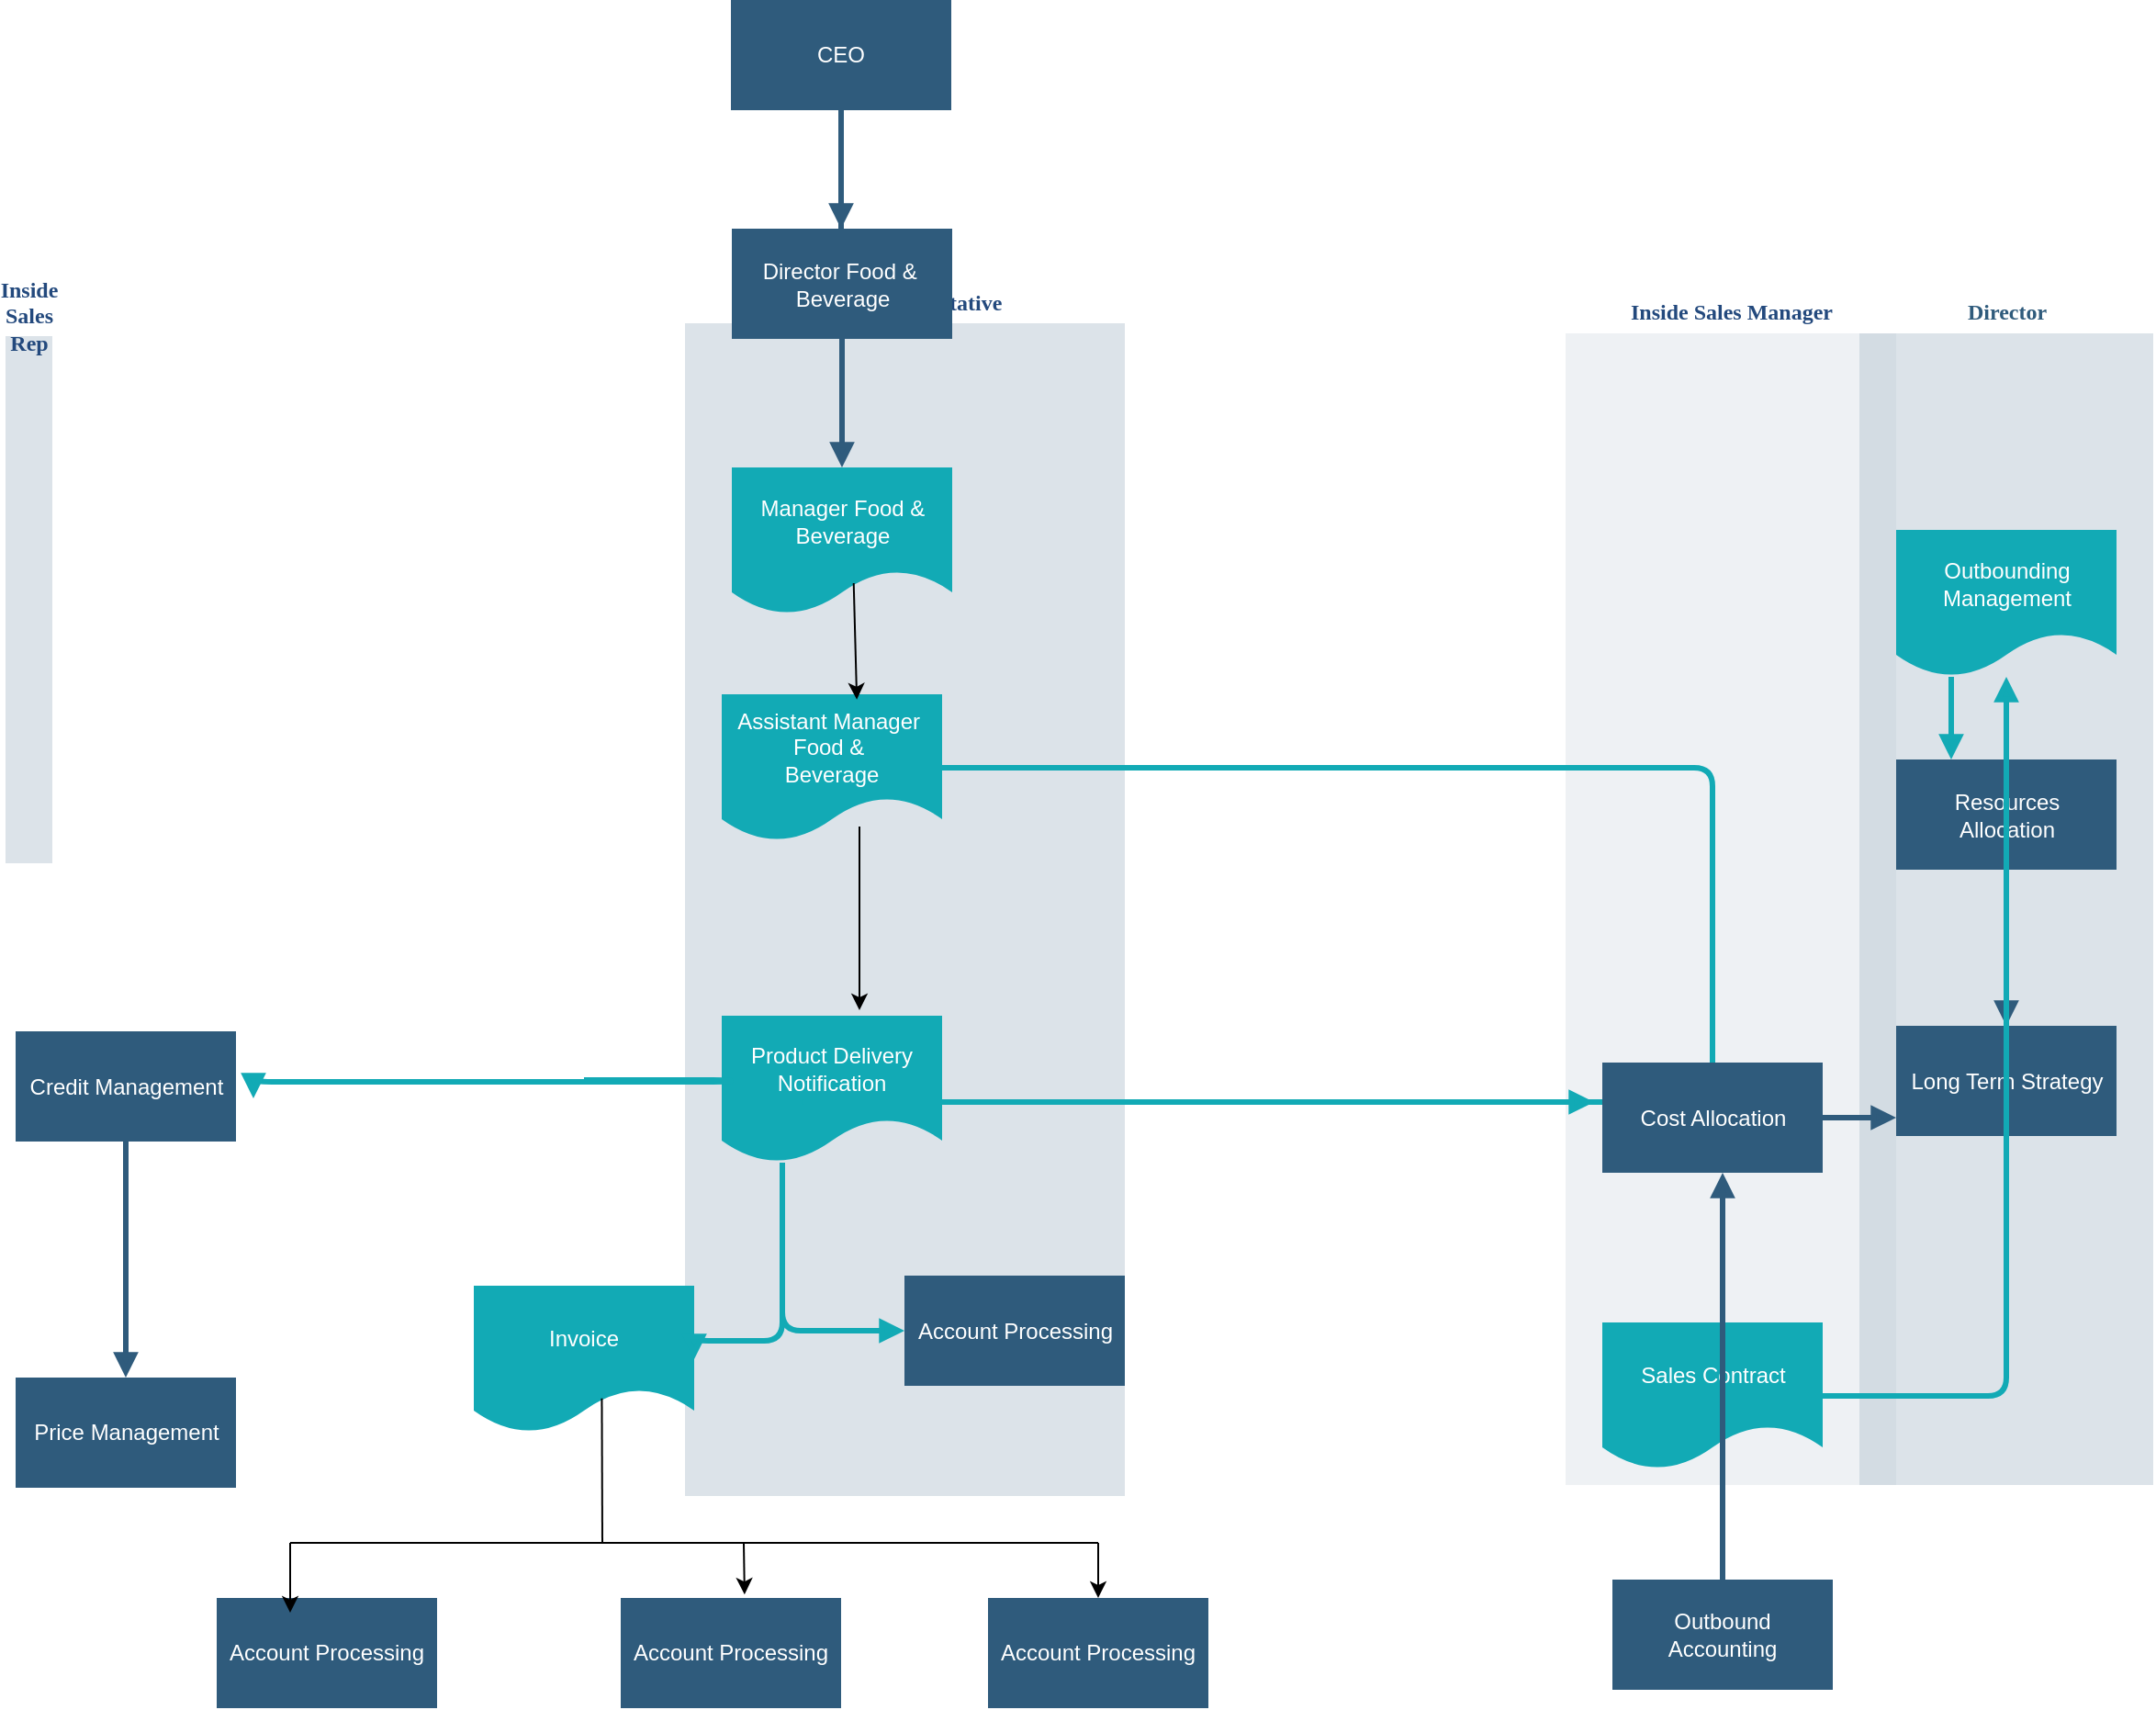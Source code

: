 <mxfile version="20.8.20" type="device"><diagram id="07fea595-8f29-1299-0266-81d95cde20df" name="Page-1"><mxGraphModel dx="2091" dy="1605" grid="1" gridSize="10" guides="1" tooltips="1" connect="1" arrows="1" fold="1" page="1" pageScale="1" pageWidth="1169" pageHeight="827" background="#ffffff" math="0" shadow="0"><root><mxCell id="0"/><mxCell id="1" parent="0"/><mxCell id="170" value="&lt;font color=&quot;#23497d&quot;&gt;Inside Sales Rep&lt;/font&gt;" style="swimlane;whiteSpace=wrap;fillColor=none;swimlaneFillColor=#BAC8D3;fontColor=#2F5B7C;fontFamily=Tahoma;html=1;strokeColor=none;opacity=50;" parent="1" vertex="1"><mxGeometry x="-25" y="90" width="25.5" height="310" as="geometry"><mxRectangle x="20" y="20" width="80" height="23" as="alternateBounds"/></mxGeometry></mxCell><mxCell id="173" value="Price Management" style="whiteSpace=wrap;strokeColor=none;fillColor=#2f5b7c;shadow=0;fontColor=#FFFFFF;fontFamily=Helvetica;fontStyle=0;html=1;fontSize=12;spacing=6;verticalAlign=middle;" parent="170" vertex="1"><mxGeometry x="5.5" y="590" width="120" height="60" as="geometry"/></mxCell><mxCell id="176" value="&lt;font color=&quot;#23497d&quot;&gt;Inside Sales Manager&lt;/font&gt;" style="swimlane;whiteSpace=wrap;fillColor=none;swimlaneFillColor=#BAC8D3;fontColor=#2F5B7C;fontFamily=Tahoma;html=1;strokeColor=none;opacity=25;" parent="1" vertex="1"><mxGeometry x="824.5" y="88.5" width="180" height="650" as="geometry"><mxRectangle x="20" y="20" width="80" height="23" as="alternateBounds"/></mxGeometry></mxCell><mxCell id="177" value="Sales Contract" style="shape=document;whiteSpace=wrap;verticalAlign=middle;strokeColor=none;fillColor=#12aab5;shadow=0;fontColor=#FFFFFF;fontFamily=Helvetica;fontStyle=0;html=1;fontSize=12;spacing=6;spacingBottom=22;" parent="176" vertex="1"><mxGeometry x="20" y="561.5" width="120" height="80" as="geometry"/></mxCell><mxCell id="187" value="&lt;font color=&quot;#23497d&quot;&gt;Sales Representative&lt;/font&gt;" style="swimlane;whiteSpace=wrap;fillColor=none;swimlaneFillColor=#BAC8D3;fontColor=#2F5B7C;fontFamily=Tahoma;html=1;strokeColor=none;opacity=50;movable=1;resizable=1;rotatable=1;deletable=1;editable=1;locked=0;connectable=1;" parent="1" vertex="1"><mxGeometry x="345" y="83" width="239.5" height="661.5" as="geometry"><mxRectangle x="20" y="20" width="80" height="23" as="alternateBounds"/></mxGeometry></mxCell><mxCell id="188" value="Manager Food &amp;amp;&lt;br&gt;Beverage" style="shape=document;whiteSpace=wrap;verticalAlign=middle;strokeColor=none;fillColor=#12aab5;shadow=0;fontColor=#FFFFFF;fontFamily=Helvetica;fontStyle=0;html=1;fontSize=12;spacing=6;spacingBottom=22;" parent="187" vertex="1"><mxGeometry x="25.5" y="101.5" width="120" height="80" as="geometry"/></mxCell><mxCell id="189" value="Assistant Manager&amp;nbsp;&lt;br&gt;Food &amp;amp;&amp;nbsp;&lt;br&gt;Beverage" style="shape=document;whiteSpace=wrap;verticalAlign=middle;strokeColor=none;fillColor=#12aab5;shadow=0;fontColor=#FFFFFF;fontFamily=Helvetica;fontStyle=0;html=1;fontSize=12;spacing=6;spacingBottom=22;" parent="187" vertex="1"><mxGeometry x="20" y="225" width="120" height="80" as="geometry"/></mxCell><mxCell id="190" value="Product Delivery Notification" style="shape=document;whiteSpace=wrap;strokeColor=none;fillColor=#12aab5;shadow=0;fontColor=#FFFFFF;fontFamily=Helvetica;fontStyle=0;html=1;fontSize=12;verticalAlign=middle;spacing=6;spacingBottom=22;" parent="187" vertex="1"><mxGeometry x="20" y="400" width="120" height="80" as="geometry"/></mxCell><mxCell id="184" value="Director Food &amp;amp;&amp;nbsp;&lt;br&gt;Beverage" style="whiteSpace=wrap;shadow=0;fontColor=#FFFFFF;fontFamily=Helvetica;fontStyle=0;html=1;fontSize=12;plain-purple;strokeColor=none;fillColor=#2f5b7c;gradientColor=none;spacing=6;verticalAlign=middle;" parent="187" vertex="1"><mxGeometry x="25.5" y="-28.5" width="120" height="60" as="geometry"/></mxCell><mxCell id="204" value="" style="edgeStyle=segmentEdgeStyle;strokeColor=#2F5B7C;strokeWidth=3;html=1;endArrow=block;endFill=1;startArrow=none;" parent="187" source="184" target="188" edge="1"><mxGeometry x="-180" y="90" width="100" height="100" as="geometry"><mxPoint x="-170" y="100" as="sourcePoint"/><mxPoint x="-70" y="175" as="targetPoint"/></mxGeometry></mxCell><mxCell id="182" value="Account Processing" style="whiteSpace=wrap;strokeColor=none;fillColor=#2f5b7c;shadow=0;fontColor=#FFFFFF;fontFamily=Helvetica;fontStyle=0;html=1;fontSize=12;spacing=6;verticalAlign=middle;" parent="187" vertex="1"><mxGeometry x="119.5" y="541.5" width="120" height="60" as="geometry"/></mxCell><mxCell id="p3LvVdS494ZUxMTaarqf-227" value="" style="endArrow=classic;html=1;rounded=0;fontFamily=Tahoma;fontSize=12;fontColor=#2F5B7C;startSize=23;exitX=0.553;exitY=0.788;exitDx=0;exitDy=0;exitPerimeter=0;entryX=0.613;entryY=0.036;entryDx=0;entryDy=0;entryPerimeter=0;" edge="1" parent="187" source="188" target="189"><mxGeometry width="50" height="50" relative="1" as="geometry"><mxPoint x="165.5" y="211.5" as="sourcePoint"/><mxPoint x="165.5" y="251.5" as="targetPoint"/></mxGeometry></mxCell><mxCell id="192" value="" style="edgeStyle=segmentEdgeStyle;strokeColor=#12AAB5;strokeWidth=3;html=1;endArrow=block;endFill=1;entryX=0;entryY=0.5;entryDx=0;entryDy=0;" parent="187" source="190" target="182" edge="1"><mxGeometry width="100" height="100" relative="1" as="geometry"><mxPoint x="-80.5" y="380.5" as="sourcePoint"/><mxPoint x="59.5" y="495.5" as="targetPoint"/><Array as="points"><mxPoint x="53" y="572"/></Array></mxGeometry></mxCell><mxCell id="p3LvVdS494ZUxMTaarqf-235" value="" style="endArrow=classic;html=1;rounded=0;fontFamily=Tahoma;fontSize=12;fontColor=#2F5B7C;startSize=23;entryX=0.562;entryY=-0.032;entryDx=0;entryDy=0;entryPerimeter=0;" edge="1" parent="187" target="p3LvVdS494ZUxMTaarqf-221"><mxGeometry width="50" height="50" relative="1" as="geometry"><mxPoint x="32" y="687" as="sourcePoint"/><mxPoint x="35" y="637" as="targetPoint"/></mxGeometry></mxCell><mxCell id="196" value="Director" style="swimlane;whiteSpace=wrap;fillColor=none;swimlaneFillColor=#BAC8D3;fontColor=#2F5B7C;fontFamily=Tahoma;html=1;strokeColor=none;opacity=50;" parent="1" vertex="1"><mxGeometry x="984.5" y="88.5" width="160" height="650" as="geometry"><mxRectangle x="20" y="20" width="80" height="23" as="alternateBounds"/></mxGeometry></mxCell><mxCell id="197" value="Outbounding Management" style="shape=document;whiteSpace=wrap;verticalAlign=middle;strokeColor=none;fillColor=#12aab5;shadow=0;fontColor=#FFFFFF;fontFamily=Helvetica;fontStyle=0;html=1;fontSize=12;spacing=6;spacingBottom=22;" parent="196" vertex="1"><mxGeometry x="20" y="130" width="120" height="80" as="geometry"/></mxCell><mxCell id="198" value="Resources Allocation" style="whiteSpace=wrap;strokeColor=none;fillColor=#2f5b7c;shadow=0;fontColor=#FFFFFF;fontFamily=Helvetica;fontStyle=0;html=1;fontSize=12;spacing=6;verticalAlign=middle;" parent="196" vertex="1"><mxGeometry x="20" y="255" width="120" height="60" as="geometry"/></mxCell><mxCell id="199" value="Long Term Strategy" style="whiteSpace=wrap;strokeColor=none;fillColor=#2f5b7c;shadow=0;fontColor=#FFFFFF;fontFamily=Helvetica;fontStyle=0;html=1;fontSize=12;spacing=6;verticalAlign=middle;" parent="196" vertex="1"><mxGeometry x="20" y="400" width="120" height="60" as="geometry"/></mxCell><mxCell id="200" value="" style="edgeStyle=segmentEdgeStyle;strokeColor=#2F5B7C;strokeWidth=3;html=1;endArrow=block;endFill=1;" parent="196" source="198" target="199" edge="1"><mxGeometry width="100" height="100" relative="1" as="geometry"><mxPoint x="30" y="570" as="sourcePoint"/><mxPoint x="130" y="470" as="targetPoint"/></mxGeometry></mxCell><mxCell id="201" value="" style="edgeStyle=segmentEdgeStyle;entryX=0.25;entryY=0;strokeColor=#12AAB5;strokeWidth=3;html=1;endArrow=block;endFill=1;" parent="196" source="197" target="198" edge="1"><mxGeometry width="100" height="100" relative="1" as="geometry"><mxPoint x="-120" y="260" as="sourcePoint"/><mxPoint x="-20" y="160" as="targetPoint"/></mxGeometry></mxCell><mxCell id="202" value="" style="edgeStyle=segmentEdgeStyle;strokeColor=#2F5B7C;strokeWidth=3;html=1;endArrow=block;endFill=1;" parent="1" source="171" target="184" edge="1"><mxGeometry x="164.5" y="178.5" width="100" height="100" as="geometry"><mxPoint x="224.5" y="248.5" as="sourcePoint"/><mxPoint x="324.5" y="148.5" as="targetPoint"/></mxGeometry></mxCell><mxCell id="214" value="" style="edgeStyle=segmentEdgeStyle;strokeColor=#2F5B7C;strokeWidth=3;html=1;endArrow=block;endFill=1;" parent="1" source="181" target="179" edge="1"><mxGeometry x="804.5" y="278.5" width="100" height="100" as="geometry"><mxPoint x="854.5" y="388.5" as="sourcePoint"/><mxPoint x="954.5" y="288.5" as="targetPoint"/></mxGeometry></mxCell><mxCell id="216" value="" style="edgeStyle=segmentEdgeStyle;strokeColor=#2F5B7C;strokeWidth=3;html=1;endArrow=block;endFill=1;" parent="1" source="179" target="199" edge="1"><mxGeometry x="964.5" y="423.5" width="100" height="100" as="geometry"><mxPoint x="1094.5" y="498.5" as="sourcePoint"/><mxPoint x="1194.5" y="398.5" as="targetPoint"/></mxGeometry></mxCell><mxCell id="217" value="" style="edgeStyle=segmentEdgeStyle;strokeColor=#12AAB5;strokeWidth=3;html=1;endArrow=block;endFill=1;" parent="1" source="177" target="197" edge="1"><mxGeometry x="964.5" y="178.5" width="100" height="100" as="geometry"><mxPoint x="854.5" y="348.5" as="sourcePoint"/><mxPoint x="954.5" y="248.5" as="targetPoint"/></mxGeometry></mxCell><mxCell id="171" value="CEO" style="whiteSpace=wrap;shadow=0;fontColor=#FFFFFF;fontFamily=Helvetica;fontStyle=0;html=1;fontSize=12;plain-purple;strokeColor=none;fillColor=#2f5b7c;gradientColor=none;spacing=6;verticalAlign=middle;" parent="1" vertex="1"><mxGeometry x="370" y="-70" width="120" height="60" as="geometry"/></mxCell><mxCell id="p3LvVdS494ZUxMTaarqf-217" value="" style="edgeStyle=segmentEdgeStyle;strokeColor=#2F5B7C;strokeWidth=3;html=1;endArrow=none;endFill=1;" edge="1" parent="1" source="171" target="184"><mxGeometry x="164.5" y="178.5" width="100" height="100" as="geometry"><mxPoint x="430" y="-10" as="sourcePoint"/><mxPoint x="430" y="139" as="targetPoint"/></mxGeometry></mxCell><mxCell id="210" value="" style="edgeStyle=segmentEdgeStyle;strokeColor=#12AAB5;strokeWidth=3;html=1;endArrow=block;endFill=1;startArrow=none;" parent="1" source="179" edge="1"><mxGeometry x="404.5" y="393.5" width="100" height="100" as="geometry"><mxPoint x="524.5" y="488.5" as="sourcePoint"/><mxPoint x="840.0" y="530" as="targetPoint"/><Array as="points"><mxPoint x="405" y="530"/><mxPoint x="925" y="530"/></Array></mxGeometry></mxCell><mxCell id="191" value="Invoice" style="shape=document;whiteSpace=wrap;verticalAlign=middle;strokeColor=none;fillColor=#12aab5;shadow=0;fontColor=#FFFFFF;fontFamily=Helvetica;fontStyle=0;html=1;fontSize=12;spacing=6;spacingBottom=22;" parent="1" vertex="1"><mxGeometry x="230" y="630" width="120" height="80" as="geometry"/></mxCell><mxCell id="p3LvVdS494ZUxMTaarqf-219" value="" style="edgeStyle=segmentEdgeStyle;strokeColor=#12AAB5;strokeWidth=3;html=1;endArrow=none;endFill=1;" edge="1" parent="1" source="189" target="179"><mxGeometry x="404.5" y="393.5" width="100" height="100" as="geometry"><mxPoint x="405" y="394" as="sourcePoint"/><mxPoint x="840.0" y="530" as="targetPoint"/><Array as="points"/></mxGeometry></mxCell><mxCell id="179" value="Cost Allocation" style="whiteSpace=wrap;strokeColor=none;fillColor=#2f5b7c;shadow=0;fontColor=#FFFFFF;fontFamily=Helvetica;fontStyle=0;html=1;fontSize=12;spacing=6;verticalAlign=middle;" parent="1" vertex="1"><mxGeometry x="844.5" y="508.5" width="120" height="60" as="geometry"/></mxCell><mxCell id="181" value="Outbound Accounting" style="whiteSpace=wrap;fillColor=#2f5b7c;strokeColor=none;shadow=0;fontColor=#FFFFFF;fontFamily=Helvetica;fontStyle=0;html=1;fontSize=12;spacing=6;verticalAlign=middle;" parent="1" vertex="1"><mxGeometry x="850" y="790" width="120" height="60" as="geometry"/></mxCell><mxCell id="p3LvVdS494ZUxMTaarqf-221" value="Account Processing" style="whiteSpace=wrap;strokeColor=none;fillColor=#2f5b7c;shadow=0;fontColor=#FFFFFF;fontFamily=Helvetica;fontStyle=0;html=1;fontSize=12;spacing=6;verticalAlign=middle;" vertex="1" parent="1"><mxGeometry x="310" y="800" width="120" height="60" as="geometry"/></mxCell><mxCell id="p3LvVdS494ZUxMTaarqf-222" value="Account Processing" style="whiteSpace=wrap;strokeColor=none;fillColor=#2f5b7c;shadow=0;fontColor=#FFFFFF;fontFamily=Helvetica;fontStyle=0;html=1;fontSize=12;spacing=6;verticalAlign=middle;" vertex="1" parent="1"><mxGeometry x="510" y="800" width="120" height="60" as="geometry"/></mxCell><mxCell id="p3LvVdS494ZUxMTaarqf-223" value="Account Processing" style="whiteSpace=wrap;strokeColor=none;fillColor=#2f5b7c;shadow=0;fontColor=#FFFFFF;fontFamily=Helvetica;fontStyle=0;html=1;fontSize=12;spacing=6;verticalAlign=middle;" vertex="1" parent="1"><mxGeometry x="90" y="800" width="120" height="60" as="geometry"/></mxCell><mxCell id="p3LvVdS494ZUxMTaarqf-226" value="" style="endArrow=classic;html=1;rounded=0;fontFamily=Tahoma;fontSize=12;fontColor=#2F5B7C;startSize=23;" edge="1" parent="1"><mxGeometry width="50" height="50" relative="1" as="geometry"><mxPoint x="440" y="380" as="sourcePoint"/><mxPoint x="440" y="480" as="targetPoint"/></mxGeometry></mxCell><mxCell id="p3LvVdS494ZUxMTaarqf-230" value="" style="edgeStyle=segmentEdgeStyle;strokeColor=#12AAB5;strokeWidth=3;html=1;endArrow=block;endFill=1;" edge="1" parent="1"><mxGeometry width="100" height="100" relative="1" as="geometry"><mxPoint x="398" y="563" as="sourcePoint"/><mxPoint x="350" y="670" as="targetPoint"/><Array as="points"><mxPoint x="398" y="660"/><mxPoint x="350" y="660"/></Array></mxGeometry></mxCell><mxCell id="p3LvVdS494ZUxMTaarqf-232" value="" style="endArrow=none;html=1;rounded=0;fontFamily=Tahoma;fontSize=12;fontColor=#2F5B7C;startSize=23;" edge="1" parent="1"><mxGeometry width="50" height="50" relative="1" as="geometry"><mxPoint x="130" y="770" as="sourcePoint"/><mxPoint x="570" y="770" as="targetPoint"/></mxGeometry></mxCell><mxCell id="p3LvVdS494ZUxMTaarqf-233" value="" style="endArrow=none;html=1;rounded=0;fontFamily=Tahoma;fontSize=12;fontColor=#2F5B7C;startSize=23;exitX=0.581;exitY=0.767;exitDx=0;exitDy=0;exitPerimeter=0;" edge="1" parent="1" source="191"><mxGeometry width="50" height="50" relative="1" as="geometry"><mxPoint x="300" y="700" as="sourcePoint"/><mxPoint x="300" y="770" as="targetPoint"/></mxGeometry></mxCell><mxCell id="p3LvVdS494ZUxMTaarqf-234" value="" style="endArrow=classic;html=1;rounded=0;fontFamily=Tahoma;fontSize=12;fontColor=#2F5B7C;startSize=23;entryX=0.5;entryY=0;entryDx=0;entryDy=0;" edge="1" parent="1" target="p3LvVdS494ZUxMTaarqf-222"><mxGeometry width="50" height="50" relative="1" as="geometry"><mxPoint x="570" y="770" as="sourcePoint"/><mxPoint x="580" y="790" as="targetPoint"/></mxGeometry></mxCell><mxCell id="p3LvVdS494ZUxMTaarqf-236" value="" style="endArrow=classic;html=1;rounded=0;fontFamily=Tahoma;fontSize=12;fontColor=#2F5B7C;startSize=23;entryX=0.562;entryY=-0.032;entryDx=0;entryDy=0;entryPerimeter=0;" edge="1" parent="1"><mxGeometry width="50" height="50" relative="1" as="geometry"><mxPoint x="130" y="780" as="sourcePoint"/><mxPoint x="130" y="808" as="targetPoint"/><Array as="points"><mxPoint x="130" y="770"/></Array></mxGeometry></mxCell><mxCell id="p3LvVdS494ZUxMTaarqf-237" value="" style="edgeStyle=segmentEdgeStyle;strokeColor=#12AAB5;strokeWidth=3;html=1;endArrow=block;endFill=1;startArrow=none;" edge="1" parent="1"><mxGeometry x="29" y="381" width="100" height="100" as="geometry"><mxPoint x="290" y="518" as="sourcePoint"/><mxPoint x="110" y="528" as="targetPoint"/><Array as="points"><mxPoint x="370" y="518"/><mxPoint x="370" y="519"/><mxPoint x="110" y="519"/></Array></mxGeometry></mxCell><mxCell id="172" value="Credit Management" style="whiteSpace=wrap;strokeColor=none;fillColor=#2f5b7c;shadow=0;fontColor=#FFFFFF;fontFamily=Helvetica;fontStyle=0;html=1;fontSize=12;spacing=6;verticalAlign=middle;" parent="1" vertex="1"><mxGeometry x="-19.5" y="491.5" width="120" height="60" as="geometry"/></mxCell><mxCell id="174" value="" style="edgeStyle=segmentEdgeStyle;strokeColor=#2F5B7C;strokeWidth=3;html=1;endArrow=block;endFill=1;" parent="1" source="172" target="173" edge="1"><mxGeometry width="100" height="100" relative="1" as="geometry"><mxPoint x="145" y="487.5" as="sourcePoint"/><mxPoint x="245" y="562.5" as="targetPoint"/></mxGeometry></mxCell></root></mxGraphModel></diagram></mxfile>